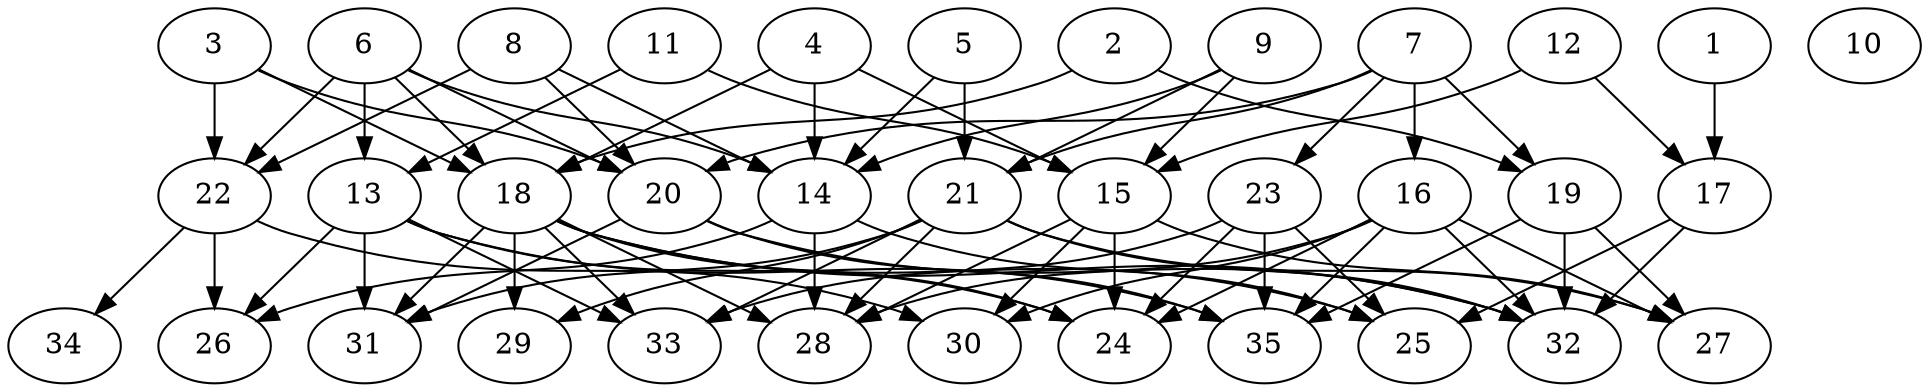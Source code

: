 // DAG automatically generated by daggen at Thu Oct  3 14:05:38 2019
// ./daggen --dot -n 35 --ccr 0.4 --fat 0.7 --regular 0.9 --density 0.5 --mindata 5242880 --maxdata 52428800 
digraph G {
  1 [size="37890560", alpha="0.04", expect_size="15156224"] 
  1 -> 17 [size ="15156224"]
  2 [size="69982720", alpha="0.02", expect_size="27993088"] 
  2 -> 18 [size ="27993088"]
  2 -> 19 [size ="27993088"]
  3 [size="67279360", alpha="0.15", expect_size="26911744"] 
  3 -> 18 [size ="26911744"]
  3 -> 20 [size ="26911744"]
  3 -> 22 [size ="26911744"]
  4 [size="30576640", alpha="0.00", expect_size="12230656"] 
  4 -> 14 [size ="12230656"]
  4 -> 15 [size ="12230656"]
  4 -> 18 [size ="12230656"]
  5 [size="37895680", alpha="0.14", expect_size="15158272"] 
  5 -> 14 [size ="15158272"]
  5 -> 21 [size ="15158272"]
  6 [size="108472320", alpha="0.01", expect_size="43388928"] 
  6 -> 13 [size ="43388928"]
  6 -> 14 [size ="43388928"]
  6 -> 18 [size ="43388928"]
  6 -> 20 [size ="43388928"]
  6 -> 22 [size ="43388928"]
  7 [size="19648000", alpha="0.19", expect_size="7859200"] 
  7 -> 16 [size ="7859200"]
  7 -> 19 [size ="7859200"]
  7 -> 20 [size ="7859200"]
  7 -> 21 [size ="7859200"]
  7 -> 23 [size ="7859200"]
  8 [size="129190400", alpha="0.14", expect_size="51676160"] 
  8 -> 14 [size ="51676160"]
  8 -> 20 [size ="51676160"]
  8 -> 22 [size ="51676160"]
  9 [size="87390720", alpha="0.12", expect_size="34956288"] 
  9 -> 14 [size ="34956288"]
  9 -> 15 [size ="34956288"]
  9 -> 21 [size ="34956288"]
  10 [size="30732800", alpha="0.14", expect_size="12293120"] 
  11 [size="110691840", alpha="0.07", expect_size="44276736"] 
  11 -> 13 [size ="44276736"]
  11 -> 15 [size ="44276736"]
  12 [size="14279680", alpha="0.11", expect_size="5711872"] 
  12 -> 15 [size ="5711872"]
  12 -> 17 [size ="5711872"]
  13 [size="26332160", alpha="0.04", expect_size="10532864"] 
  13 -> 24 [size ="10532864"]
  13 -> 26 [size ="10532864"]
  13 -> 31 [size ="10532864"]
  13 -> 33 [size ="10532864"]
  13 -> 35 [size ="10532864"]
  14 [size="117281280", alpha="0.02", expect_size="46912512"] 
  14 -> 25 [size ="46912512"]
  14 -> 26 [size ="46912512"]
  14 -> 28 [size ="46912512"]
  15 [size="118430720", alpha="0.08", expect_size="47372288"] 
  15 -> 24 [size ="47372288"]
  15 -> 27 [size ="47372288"]
  15 -> 28 [size ="47372288"]
  15 -> 30 [size ="47372288"]
  16 [size="81034240", alpha="0.05", expect_size="32413696"] 
  16 -> 24 [size ="32413696"]
  16 -> 27 [size ="32413696"]
  16 -> 28 [size ="32413696"]
  16 -> 30 [size ="32413696"]
  16 -> 32 [size ="32413696"]
  16 -> 35 [size ="32413696"]
  17 [size="88084480", alpha="0.14", expect_size="35233792"] 
  17 -> 25 [size ="35233792"]
  17 -> 32 [size ="35233792"]
  18 [size="79360000", alpha="0.10", expect_size="31744000"] 
  18 -> 24 [size ="31744000"]
  18 -> 25 [size ="31744000"]
  18 -> 28 [size ="31744000"]
  18 -> 29 [size ="31744000"]
  18 -> 31 [size ="31744000"]
  18 -> 32 [size ="31744000"]
  18 -> 33 [size ="31744000"]
  19 [size="45030400", alpha="0.13", expect_size="18012160"] 
  19 -> 27 [size ="18012160"]
  19 -> 32 [size ="18012160"]
  19 -> 35 [size ="18012160"]
  20 [size="114936320", alpha="0.09", expect_size="45974528"] 
  20 -> 31 [size ="45974528"]
  20 -> 32 [size ="45974528"]
  20 -> 35 [size ="45974528"]
  21 [size="79439360", alpha="0.10", expect_size="31775744"] 
  21 -> 27 [size ="31775744"]
  21 -> 28 [size ="31775744"]
  21 -> 29 [size ="31775744"]
  21 -> 31 [size ="31775744"]
  21 -> 32 [size ="31775744"]
  21 -> 33 [size ="31775744"]
  22 [size="123179520", alpha="0.19", expect_size="49271808"] 
  22 -> 26 [size ="49271808"]
  22 -> 30 [size ="49271808"]
  22 -> 34 [size ="49271808"]
  23 [size="69550080", alpha="0.18", expect_size="27820032"] 
  23 -> 24 [size ="27820032"]
  23 -> 25 [size ="27820032"]
  23 -> 33 [size ="27820032"]
  23 -> 35 [size ="27820032"]
  24 [size="92846080", alpha="0.00", expect_size="37138432"] 
  25 [size="106119680", alpha="0.07", expect_size="42447872"] 
  26 [size="36472320", alpha="0.09", expect_size="14588928"] 
  27 [size="64069120", alpha="0.12", expect_size="25627648"] 
  28 [size="27376640", alpha="0.16", expect_size="10950656"] 
  29 [size="84495360", alpha="0.11", expect_size="33798144"] 
  30 [size="45473280", alpha="0.10", expect_size="18189312"] 
  31 [size="100797440", alpha="0.05", expect_size="40318976"] 
  32 [size="39321600", alpha="0.01", expect_size="15728640"] 
  33 [size="35888640", alpha="0.19", expect_size="14355456"] 
  34 [size="26703360", alpha="0.14", expect_size="10681344"] 
  35 [size="29237760", alpha="0.07", expect_size="11695104"] 
}
